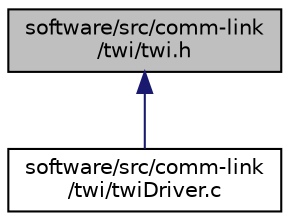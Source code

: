 digraph "software/src/comm-link/twi/twi.h"
{
 // LATEX_PDF_SIZE
  edge [fontname="Helvetica",fontsize="10",labelfontname="Helvetica",labelfontsize="10"];
  node [fontname="Helvetica",fontsize="10",shape=record];
  Node1 [label="software/src/comm-link\l/twi/twi.h",height=0.2,width=0.4,color="black", fillcolor="grey75", style="filled", fontcolor="black",tooltip="Two-Wire Interface - driver interface."];
  Node1 -> Node2 [dir="back",color="midnightblue",fontsize="10",style="solid",fontname="Helvetica"];
  Node2 [label="software/src/comm-link\l/twi/twiDriver.c",height=0.2,width=0.4,color="black", fillcolor="white", style="filled",URL="$twiDriver_8c.html",tooltip="Two-Wire Interface - driver source."];
}
